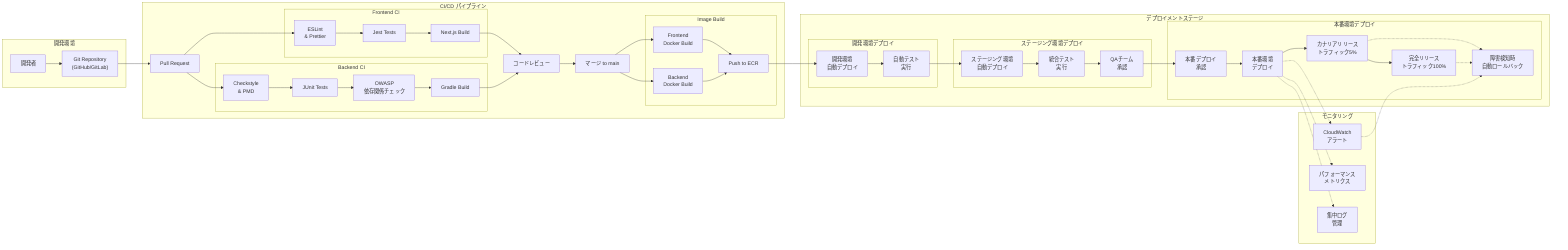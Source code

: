 flowchart LR
    subgraph "開発環境"
        Dev["開発者"]
        Git["Git Repository\n(GitHub/GitLab)"]
    end
    
    subgraph "CI/CD パイプライン"
        PR["Pull Request"]
        
        subgraph "Frontend CI"
            FE_Lint["ESLint\n& Prettier"]
            FE_Test["Jest Tests"]
            FE_Build["Next.js Build"]
        end
        
        subgraph "Backend CI"
            BE_Lint["Checkstyle\n& PMD"]
            BE_Test["JUnit Tests"]
            BE_Security["OWASP\n依存関係チェック"]
            BE_Build["Gradle Build"]
        end
        
        Review["コードレビュー"]
        Merge["マージ to main"]
        
        subgraph "Image Build"
            FE_Docker["Frontend\nDocker Build"]
            BE_Docker["Backend\nDocker Build"]
            Push_ECR["Push to ECR"]
        end
    end
    
    subgraph "デプロイメントステージ"
        subgraph "開発環境デプロイ"
            Dev_Deploy["開発環境\n自動デプロイ"]
            Dev_Test["自動テスト\n実行"]
        end
        
        subgraph "ステージング環境デプロイ"
            Stage_Deploy["ステージング環境\n自動デプロイ"]
            Stage_Test["統合テスト\n実行"]
            Stage_Approval["QAチーム\n承認"]
        end
        
        subgraph "本番環境デプロイ"
            Prod_Approval["本番デプロイ\n承認"]
            Prod_Deploy["本番環境\nデプロイ"]
            Canary["カナリアリリース\nトラフィック5%"]
            Full_Deploy["完全リリース\nトラフィック100%"]
            Rollback["障害検知時\n自動ロールバック"]
        end
    end
    
    subgraph "モニタリング"
        Alerts["CloudWatch\nアラート"]
        Metrics["パフォーマンス\nメトリクス"]
        Logs["集中ログ\n管理"]
    end
    
    Dev --> Git
    Git --> PR
    
    PR --> FE_Lint
    PR --> BE_Lint
    
    FE_Lint --> FE_Test
    FE_Test --> FE_Build
    
    BE_Lint --> BE_Test
    BE_Test --> BE_Security
    BE_Security --> BE_Build
    
    FE_Build --> Review
    BE_Build --> Review
    
    Review --> Merge
    Merge --> FE_Docker
    Merge --> BE_Docker
    
    FE_Docker --> Push_ECR
    BE_Docker --> Push_ECR
    
    Push_ECR --> Dev_Deploy
    Dev_Deploy --> Dev_Test
    
    Dev_Test --> Stage_Deploy
    Stage_Deploy --> Stage_Test
    Stage_Test --> Stage_Approval
    
    Stage_Approval --> Prod_Approval
    Prod_Approval --> Prod_Deploy
    Prod_Deploy --> Canary
    Canary --> Full_Deploy
    
    Canary -.-> Rollback
    Full_Deploy -.-> Rollback
    
    Prod_Deploy -.-> Alerts
    Prod_Deploy -.-> Metrics
    Prod_Deploy -.-> Logs
    
    Alerts -.-> Rollback